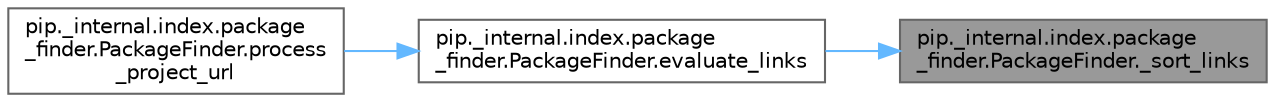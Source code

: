 digraph "pip._internal.index.package_finder.PackageFinder._sort_links"
{
 // LATEX_PDF_SIZE
  bgcolor="transparent";
  edge [fontname=Helvetica,fontsize=10,labelfontname=Helvetica,labelfontsize=10];
  node [fontname=Helvetica,fontsize=10,shape=box,height=0.2,width=0.4];
  rankdir="RL";
  Node1 [id="Node000001",label="pip._internal.index.package\l_finder.PackageFinder._sort_links",height=0.2,width=0.4,color="gray40", fillcolor="grey60", style="filled", fontcolor="black",tooltip=" "];
  Node1 -> Node2 [id="edge1_Node000001_Node000002",dir="back",color="steelblue1",style="solid",tooltip=" "];
  Node2 [id="Node000002",label="pip._internal.index.package\l_finder.PackageFinder.evaluate_links",height=0.2,width=0.4,color="grey40", fillcolor="white", style="filled",URL="$classpip_1_1__internal_1_1index_1_1package__finder_1_1_package_finder.html#ab8561590f1721e917b0926d264e0360f",tooltip=" "];
  Node2 -> Node3 [id="edge2_Node000002_Node000003",dir="back",color="steelblue1",style="solid",tooltip=" "];
  Node3 [id="Node000003",label="pip._internal.index.package\l_finder.PackageFinder.process\l_project_url",height=0.2,width=0.4,color="grey40", fillcolor="white", style="filled",URL="$classpip_1_1__internal_1_1index_1_1package__finder_1_1_package_finder.html#a47154b60c39e288293be5bdaf64bb097",tooltip=" "];
}
